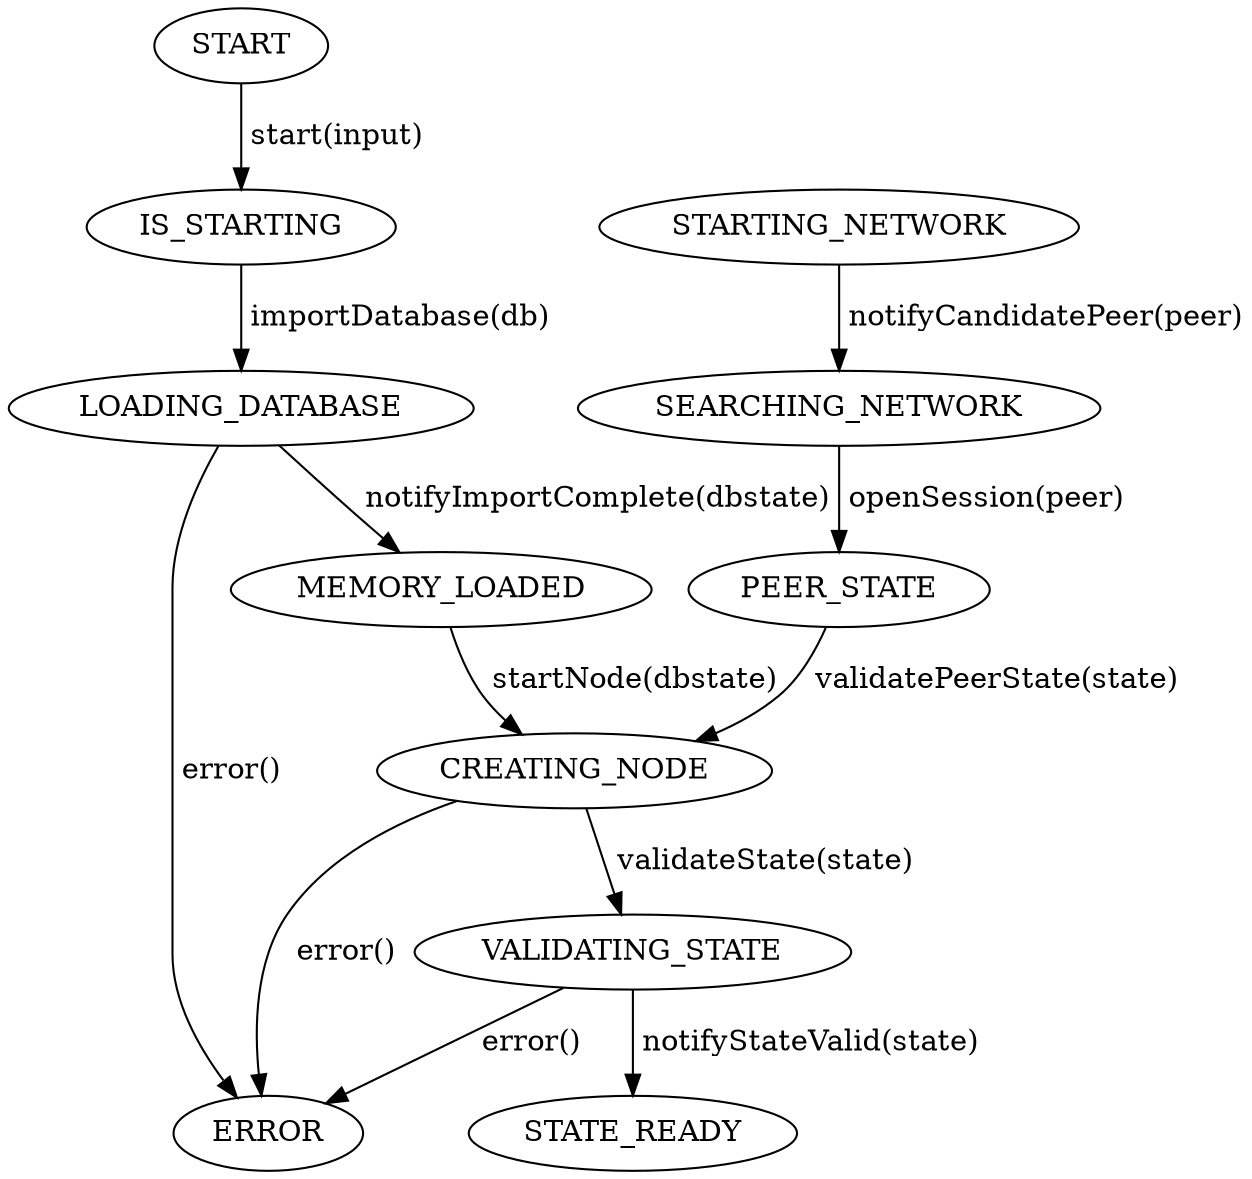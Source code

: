 digraph Boot {
  "START" -> "IS_STARTING" [label=" start(input)"]
  "IS_STARTING" -> "LOADING_DATABASE" [label=" importDatabase(db)"]
  "LOADING_DATABASE" -> "MEMORY_LOADED" [label=" notifyImportComplete(dbstate)"]
  "MEMORY_LOADED" -> "CREATING_NODE" [label=" startNode(dbstate)"]
  "CREATING_NODE" -> "VALIDATING_STATE" [label=" validateState(state)"]
  "VALIDATING_STATE" -> "STATE_READY" [label=" notifyStateValid(state)"]
  "STARTING_NETWORK" -> "SEARCHING_NETWORK" [label=" notifyCandidatePeer(peer)"]
  "SEARCHING_NETWORK" -> "PEER_STATE" [label=" openSession(peer)"]

  "PEER_STATE" -> "CREATING_NODE" [label=" validatePeerState(state)"]

  "LOADING_DATABASE" -> "ERROR" [label=" error()"]
  "CREATING_NODE" -> "ERROR" [label=" error()"]
  "VALIDATING_STATE" -> "ERROR" [label=" error()"]
}

